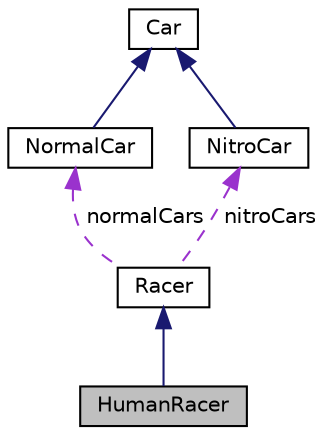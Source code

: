 digraph "HumanRacer"
{
  edge [fontname="Helvetica",fontsize="10",labelfontname="Helvetica",labelfontsize="10"];
  node [fontname="Helvetica",fontsize="10",shape=record];
  Node1 [label="HumanRacer",height=0.2,width=0.4,color="black", fillcolor="grey75", style="filled", fontcolor="black"];
  Node2 -> Node1 [dir="back",color="midnightblue",fontsize="10",style="solid",fontname="Helvetica"];
  Node2 [label="Racer",height=0.2,width=0.4,color="black", fillcolor="white", style="filled",URL="$classRacer.html"];
  Node3 -> Node2 [dir="back",color="darkorchid3",fontsize="10",style="dashed",label=" normalCars" ,fontname="Helvetica"];
  Node3 [label="NormalCar",height=0.2,width=0.4,color="black", fillcolor="white", style="filled",URL="$classNormalCar.html"];
  Node4 -> Node3 [dir="back",color="midnightblue",fontsize="10",style="solid",fontname="Helvetica"];
  Node4 [label="Car",height=0.2,width=0.4,color="black", fillcolor="white", style="filled",URL="$classCar.html"];
  Node5 -> Node2 [dir="back",color="darkorchid3",fontsize="10",style="dashed",label=" nitroCars" ,fontname="Helvetica"];
  Node5 [label="NitroCar",height=0.2,width=0.4,color="black", fillcolor="white", style="filled",URL="$classNitroCar.html"];
  Node4 -> Node5 [dir="back",color="midnightblue",fontsize="10",style="solid",fontname="Helvetica"];
}
